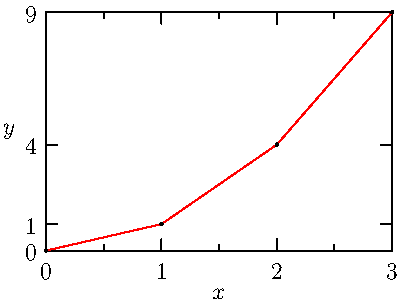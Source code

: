 
import graph;

size(200,150,IgnoreAspect);

real[] x={0,1,2,3};
real[] y=x^2;

draw(graph(x,y),red,MarkFill[0]);

xaxis("$x$",BottomTop,LeftTicks);
yaxis("$y$",LeftRight,RightTicks(y));
